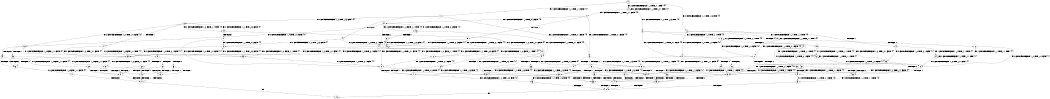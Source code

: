 digraph BCG {
size = "7, 10.5";
center = TRUE;
node [shape = circle];
0 [peripheries = 2];
0 -> 1 [label = "EX !1 !ATOMIC_EXCH_BRANCH (1, +1, TRUE, +1, 1, FALSE) !{0}"];
0 -> 2 [label = "EX !2 !ATOMIC_EXCH_BRANCH (1, +0, TRUE, +0, 1, TRUE) !{0}"];
0 -> 3 [label = "EX !0 !ATOMIC_EXCH_BRANCH (1, +1, TRUE, +0, 3, TRUE) !{0}"];
1 -> 4 [label = "TERMINATE !1"];
1 -> 5 [label = "EX !2 !ATOMIC_EXCH_BRANCH (1, +0, TRUE, +0, 1, FALSE) !{0}"];
1 -> 6 [label = "EX !0 !ATOMIC_EXCH_BRANCH (1, +1, TRUE, +0, 3, FALSE) !{0}"];
2 -> 7 [label = "EX !1 !ATOMIC_EXCH_BRANCH (1, +1, TRUE, +1, 1, FALSE) !{0}"];
2 -> 8 [label = "EX !0 !ATOMIC_EXCH_BRANCH (1, +1, TRUE, +0, 3, TRUE) !{0}"];
2 -> 2 [label = "EX !2 !ATOMIC_EXCH_BRANCH (1, +0, TRUE, +0, 1, TRUE) !{0}"];
3 -> 9 [label = "TERMINATE !0"];
3 -> 10 [label = "EX !1 !ATOMIC_EXCH_BRANCH (1, +1, TRUE, +1, 1, TRUE) !{0}"];
3 -> 11 [label = "EX !2 !ATOMIC_EXCH_BRANCH (1, +0, TRUE, +0, 1, FALSE) !{0}"];
4 -> 12 [label = "EX !2 !ATOMIC_EXCH_BRANCH (1, +0, TRUE, +0, 1, FALSE) !{1}"];
4 -> 13 [label = "EX !0 !ATOMIC_EXCH_BRANCH (1, +1, TRUE, +0, 3, FALSE) !{1}"];
5 -> 14 [label = "TERMINATE !1"];
5 -> 15 [label = "TERMINATE !2"];
5 -> 16 [label = "EX !0 !ATOMIC_EXCH_BRANCH (1, +1, TRUE, +0, 3, TRUE) !{0}"];
6 -> 17 [label = "TERMINATE !1"];
6 -> 18 [label = "EX !2 !ATOMIC_EXCH_BRANCH (1, +0, TRUE, +0, 1, FALSE) !{0}"];
6 -> 19 [label = "EX !0 !ATOMIC_EXCH_BRANCH (1, +0, FALSE, +1, 1, TRUE) !{0}"];
7 -> 20 [label = "TERMINATE !1"];
7 -> 21 [label = "EX !0 !ATOMIC_EXCH_BRANCH (1, +1, TRUE, +0, 3, FALSE) !{0}"];
7 -> 5 [label = "EX !2 !ATOMIC_EXCH_BRANCH (1, +0, TRUE, +0, 1, FALSE) !{0}"];
8 -> 22 [label = "TERMINATE !0"];
8 -> 23 [label = "EX !1 !ATOMIC_EXCH_BRANCH (1, +1, TRUE, +1, 1, TRUE) !{0}"];
8 -> 11 [label = "EX !2 !ATOMIC_EXCH_BRANCH (1, +0, TRUE, +0, 1, FALSE) !{0}"];
9 -> 24 [label = "EX !1 !ATOMIC_EXCH_BRANCH (1, +1, TRUE, +1, 1, TRUE) !{1}"];
9 -> 25 [label = "EX !2 !ATOMIC_EXCH_BRANCH (1, +0, TRUE, +0, 1, FALSE) !{1}"];
10 -> 26 [label = "TERMINATE !0"];
10 -> 27 [label = "EX !2 !ATOMIC_EXCH_BRANCH (1, +0, TRUE, +0, 1, FALSE) !{0}"];
10 -> 10 [label = "EX !1 !ATOMIC_EXCH_BRANCH (1, +1, TRUE, +1, 1, TRUE) !{0}"];
11 -> 28 [label = "TERMINATE !2"];
11 -> 29 [label = "TERMINATE !0"];
11 -> 16 [label = "EX !1 !ATOMIC_EXCH_BRANCH (1, +1, TRUE, +1, 1, FALSE) !{0}"];
12 -> 30 [label = "TERMINATE !2"];
12 -> 31 [label = "EX !0 !ATOMIC_EXCH_BRANCH (1, +1, TRUE, +0, 3, TRUE) !{1}"];
13 -> 32 [label = "EX !2 !ATOMIC_EXCH_BRANCH (1, +0, TRUE, +0, 1, FALSE) !{1}"];
13 -> 33 [label = "EX !0 !ATOMIC_EXCH_BRANCH (1, +0, FALSE, +1, 1, TRUE) !{1}"];
14 -> 30 [label = "TERMINATE !2"];
14 -> 31 [label = "EX !0 !ATOMIC_EXCH_BRANCH (1, +1, TRUE, +0, 3, TRUE) !{1}"];
15 -> 30 [label = "TERMINATE !1"];
15 -> 34 [label = "EX !0 !ATOMIC_EXCH_BRANCH (1, +1, TRUE, +0, 3, TRUE) !{1}"];
16 -> 35 [label = "TERMINATE !1"];
16 -> 36 [label = "TERMINATE !2"];
16 -> 37 [label = "TERMINATE !0"];
17 -> 33 [label = "EX !0 !ATOMIC_EXCH_BRANCH (1, +0, FALSE, +1, 1, TRUE) !{1}"];
17 -> 32 [label = "EX !2 !ATOMIC_EXCH_BRANCH (1, +0, TRUE, +0, 1, FALSE) !{1}"];
18 -> 38 [label = "TERMINATE !1"];
18 -> 39 [label = "TERMINATE !2"];
18 -> 40 [label = "EX !0 !ATOMIC_EXCH_BRANCH (1, +0, FALSE, +1, 1, FALSE) !{0}"];
19 -> 41 [label = "TERMINATE !1"];
19 -> 42 [label = "EX !2 !ATOMIC_EXCH_BRANCH (1, +0, TRUE, +0, 1, FALSE) !{0}"];
19 -> 6 [label = "EX !0 !ATOMIC_EXCH_BRANCH (1, +1, TRUE, +0, 3, FALSE) !{0}"];
20 -> 12 [label = "EX !2 !ATOMIC_EXCH_BRANCH (1, +0, TRUE, +0, 1, FALSE) !{1}"];
20 -> 43 [label = "EX !0 !ATOMIC_EXCH_BRANCH (1, +1, TRUE, +0, 3, FALSE) !{1}"];
21 -> 44 [label = "TERMINATE !1"];
21 -> 18 [label = "EX !2 !ATOMIC_EXCH_BRANCH (1, +0, TRUE, +0, 1, FALSE) !{0}"];
21 -> 45 [label = "EX !0 !ATOMIC_EXCH_BRANCH (1, +0, FALSE, +1, 1, TRUE) !{0}"];
22 -> 25 [label = "EX !2 !ATOMIC_EXCH_BRANCH (1, +0, TRUE, +0, 1, FALSE) !{1}"];
22 -> 46 [label = "EX !1 !ATOMIC_EXCH_BRANCH (1, +1, TRUE, +1, 1, TRUE) !{1}"];
23 -> 47 [label = "TERMINATE !0"];
23 -> 27 [label = "EX !2 !ATOMIC_EXCH_BRANCH (1, +0, TRUE, +0, 1, FALSE) !{0}"];
23 -> 23 [label = "EX !1 !ATOMIC_EXCH_BRANCH (1, +1, TRUE, +1, 1, TRUE) !{0}"];
24 -> 48 [label = "EX !2 !ATOMIC_EXCH_BRANCH (1, +0, TRUE, +0, 1, FALSE) !{1}"];
24 -> 24 [label = "EX !1 !ATOMIC_EXCH_BRANCH (1, +1, TRUE, +1, 1, TRUE) !{1}"];
25 -> 49 [label = "TERMINATE !2"];
25 -> 50 [label = "EX !1 !ATOMIC_EXCH_BRANCH (1, +1, TRUE, +1, 1, FALSE) !{1}"];
26 -> 24 [label = "EX !1 !ATOMIC_EXCH_BRANCH (1, +1, TRUE, +1, 1, TRUE) !{1}"];
26 -> 48 [label = "EX !2 !ATOMIC_EXCH_BRANCH (1, +0, TRUE, +0, 1, FALSE) !{1}"];
27 -> 51 [label = "TERMINATE !2"];
27 -> 52 [label = "TERMINATE !0"];
27 -> 16 [label = "EX !1 !ATOMIC_EXCH_BRANCH (1, +1, TRUE, +1, 1, FALSE) !{0}"];
28 -> 49 [label = "TERMINATE !0"];
28 -> 34 [label = "EX !1 !ATOMIC_EXCH_BRANCH (1, +1, TRUE, +1, 1, FALSE) !{1}"];
29 -> 49 [label = "TERMINATE !2"];
29 -> 50 [label = "EX !1 !ATOMIC_EXCH_BRANCH (1, +1, TRUE, +1, 1, FALSE) !{1}"];
30 -> 53 [label = "EX !0 !ATOMIC_EXCH_BRANCH (1, +1, TRUE, +0, 3, TRUE) !{2}"];
31 -> 54 [label = "TERMINATE !2"];
31 -> 55 [label = "TERMINATE !0"];
32 -> 56 [label = "TERMINATE !2"];
32 -> 57 [label = "EX !0 !ATOMIC_EXCH_BRANCH (1, +0, FALSE, +1, 1, FALSE) !{1}"];
33 -> 58 [label = "EX !2 !ATOMIC_EXCH_BRANCH (1, +0, TRUE, +0, 1, FALSE) !{1}"];
33 -> 13 [label = "EX !0 !ATOMIC_EXCH_BRANCH (1, +1, TRUE, +0, 3, FALSE) !{1}"];
34 -> 54 [label = "TERMINATE !1"];
34 -> 59 [label = "TERMINATE !0"];
35 -> 54 [label = "TERMINATE !2"];
35 -> 55 [label = "TERMINATE !0"];
36 -> 54 [label = "TERMINATE !1"];
36 -> 59 [label = "TERMINATE !0"];
37 -> 55 [label = "TERMINATE !1"];
37 -> 59 [label = "TERMINATE !2"];
38 -> 57 [label = "EX !0 !ATOMIC_EXCH_BRANCH (1, +0, FALSE, +1, 1, FALSE) !{1}"];
38 -> 56 [label = "TERMINATE !2"];
39 -> 60 [label = "EX !0 !ATOMIC_EXCH_BRANCH (1, +0, FALSE, +1, 1, FALSE) !{1}"];
39 -> 56 [label = "TERMINATE !1"];
40 -> 61 [label = "TERMINATE !1"];
40 -> 62 [label = "TERMINATE !2"];
40 -> 63 [label = "TERMINATE !0"];
41 -> 13 [label = "EX !0 !ATOMIC_EXCH_BRANCH (1, +1, TRUE, +0, 3, FALSE) !{1}"];
41 -> 58 [label = "EX !2 !ATOMIC_EXCH_BRANCH (1, +0, TRUE, +0, 1, FALSE) !{1}"];
42 -> 64 [label = "TERMINATE !1"];
42 -> 65 [label = "TERMINATE !2"];
42 -> 16 [label = "EX !0 !ATOMIC_EXCH_BRANCH (1, +1, TRUE, +0, 3, TRUE) !{0}"];
43 -> 32 [label = "EX !2 !ATOMIC_EXCH_BRANCH (1, +0, TRUE, +0, 1, FALSE) !{1}"];
43 -> 66 [label = "EX !0 !ATOMIC_EXCH_BRANCH (1, +0, FALSE, +1, 1, TRUE) !{1}"];
44 -> 32 [label = "EX !2 !ATOMIC_EXCH_BRANCH (1, +0, TRUE, +0, 1, FALSE) !{1}"];
44 -> 66 [label = "EX !0 !ATOMIC_EXCH_BRANCH (1, +0, FALSE, +1, 1, TRUE) !{1}"];
45 -> 67 [label = "TERMINATE !1"];
45 -> 42 [label = "EX !2 !ATOMIC_EXCH_BRANCH (1, +0, TRUE, +0, 1, FALSE) !{0}"];
45 -> 21 [label = "EX !0 !ATOMIC_EXCH_BRANCH (1, +1, TRUE, +0, 3, FALSE) !{0}"];
46 -> 48 [label = "EX !2 !ATOMIC_EXCH_BRANCH (1, +0, TRUE, +0, 1, FALSE) !{1}"];
46 -> 46 [label = "EX !1 !ATOMIC_EXCH_BRANCH (1, +1, TRUE, +1, 1, TRUE) !{1}"];
47 -> 48 [label = "EX !2 !ATOMIC_EXCH_BRANCH (1, +0, TRUE, +0, 1, FALSE) !{1}"];
47 -> 46 [label = "EX !1 !ATOMIC_EXCH_BRANCH (1, +1, TRUE, +1, 1, TRUE) !{1}"];
48 -> 68 [label = "TERMINATE !2"];
48 -> 50 [label = "EX !1 !ATOMIC_EXCH_BRANCH (1, +1, TRUE, +1, 1, FALSE) !{1}"];
49 -> 69 [label = "EX !1 !ATOMIC_EXCH_BRANCH (1, +1, TRUE, +1, 1, FALSE) !{2}"];
50 -> 55 [label = "TERMINATE !1"];
50 -> 59 [label = "TERMINATE !2"];
51 -> 34 [label = "EX !1 !ATOMIC_EXCH_BRANCH (1, +1, TRUE, +1, 1, FALSE) !{1}"];
51 -> 68 [label = "TERMINATE !0"];
52 -> 50 [label = "EX !1 !ATOMIC_EXCH_BRANCH (1, +1, TRUE, +1, 1, FALSE) !{1}"];
52 -> 68 [label = "TERMINATE !2"];
53 -> 70 [label = "TERMINATE !0"];
54 -> 70 [label = "TERMINATE !0"];
55 -> 70 [label = "TERMINATE !2"];
56 -> 71 [label = "EX !0 !ATOMIC_EXCH_BRANCH (1, +0, FALSE, +1, 1, FALSE) !{2}"];
57 -> 72 [label = "TERMINATE !2"];
57 -> 73 [label = "TERMINATE !0"];
58 -> 74 [label = "TERMINATE !2"];
58 -> 31 [label = "EX !0 !ATOMIC_EXCH_BRANCH (1, +1, TRUE, +0, 3, TRUE) !{1}"];
59 -> 70 [label = "TERMINATE !1"];
60 -> 72 [label = "TERMINATE !1"];
60 -> 75 [label = "TERMINATE !0"];
61 -> 72 [label = "TERMINATE !2"];
61 -> 73 [label = "TERMINATE !0"];
62 -> 72 [label = "TERMINATE !1"];
62 -> 75 [label = "TERMINATE !0"];
63 -> 73 [label = "TERMINATE !1"];
63 -> 75 [label = "TERMINATE !2"];
64 -> 31 [label = "EX !0 !ATOMIC_EXCH_BRANCH (1, +1, TRUE, +0, 3, TRUE) !{1}"];
64 -> 74 [label = "TERMINATE !2"];
65 -> 34 [label = "EX !0 !ATOMIC_EXCH_BRANCH (1, +1, TRUE, +0, 3, TRUE) !{1}"];
65 -> 74 [label = "TERMINATE !1"];
66 -> 58 [label = "EX !2 !ATOMIC_EXCH_BRANCH (1, +0, TRUE, +0, 1, FALSE) !{1}"];
66 -> 43 [label = "EX !0 !ATOMIC_EXCH_BRANCH (1, +1, TRUE, +0, 3, FALSE) !{1}"];
67 -> 58 [label = "EX !2 !ATOMIC_EXCH_BRANCH (1, +0, TRUE, +0, 1, FALSE) !{1}"];
67 -> 43 [label = "EX !0 !ATOMIC_EXCH_BRANCH (1, +1, TRUE, +0, 3, FALSE) !{1}"];
68 -> 69 [label = "EX !1 !ATOMIC_EXCH_BRANCH (1, +1, TRUE, +1, 1, FALSE) !{2}"];
69 -> 70 [label = "TERMINATE !1"];
70 -> 76 [label = "exit"];
71 -> 77 [label = "TERMINATE !0"];
72 -> 77 [label = "TERMINATE !0"];
73 -> 77 [label = "TERMINATE !2"];
74 -> 53 [label = "EX !0 !ATOMIC_EXCH_BRANCH (1, +1, TRUE, +0, 3, TRUE) !{2}"];
75 -> 77 [label = "TERMINATE !1"];
77 -> 76 [label = "exit"];
}
